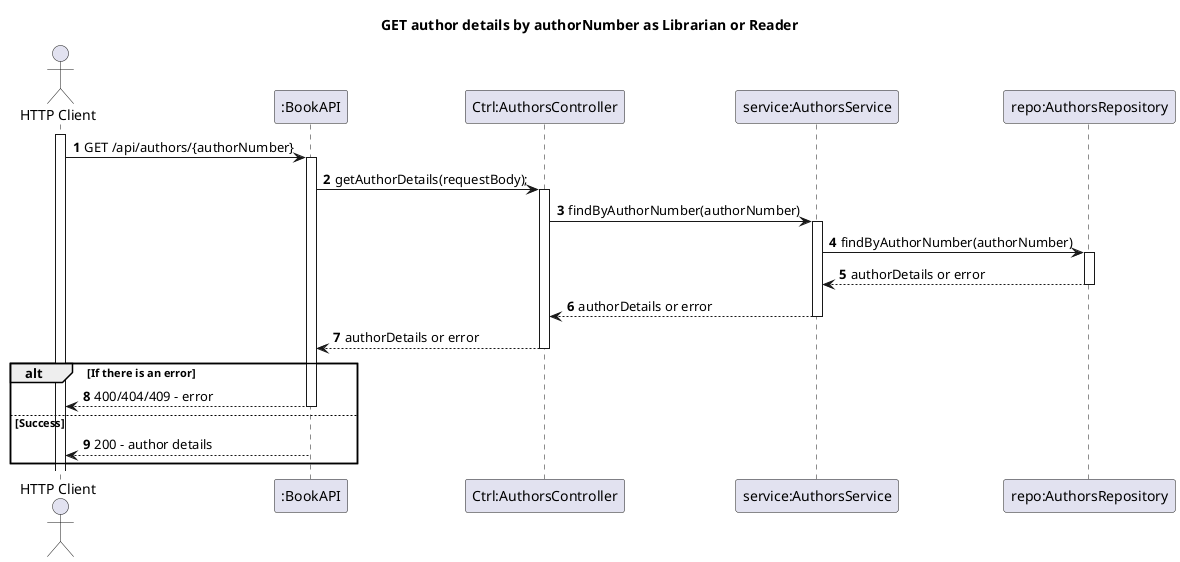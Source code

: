 @startuml
'https://plantuml.com/sequence-diagram
autoactivate on
autonumber

title GET author details by authorNumber as Librarian or Reader

actor "HTTP Client" as User
participant ":BookAPI" as Rest
participant "Ctrl:AuthorsController" as Ctrl
participant "service:AuthorsService" as Service
participant "repo:AuthorsRepository" as Repo

activate User

User -> Rest: GET /api/authors/{authorNumber}

Rest -> Ctrl: getAuthorDetails(requestBody);

Ctrl -> Service: findByAuthorNumber(authorNumber)
Service -> Repo: findByAuthorNumber(authorNumber)
Repo --> Service: authorDetails or error
Service --> Ctrl: authorDetails or error
Ctrl --> Rest: authorDetails or error

alt If there is an error
    Rest --> User: 400/404/409 - error
else Success
    Rest --> User: 200 - author details
end

@enduml


